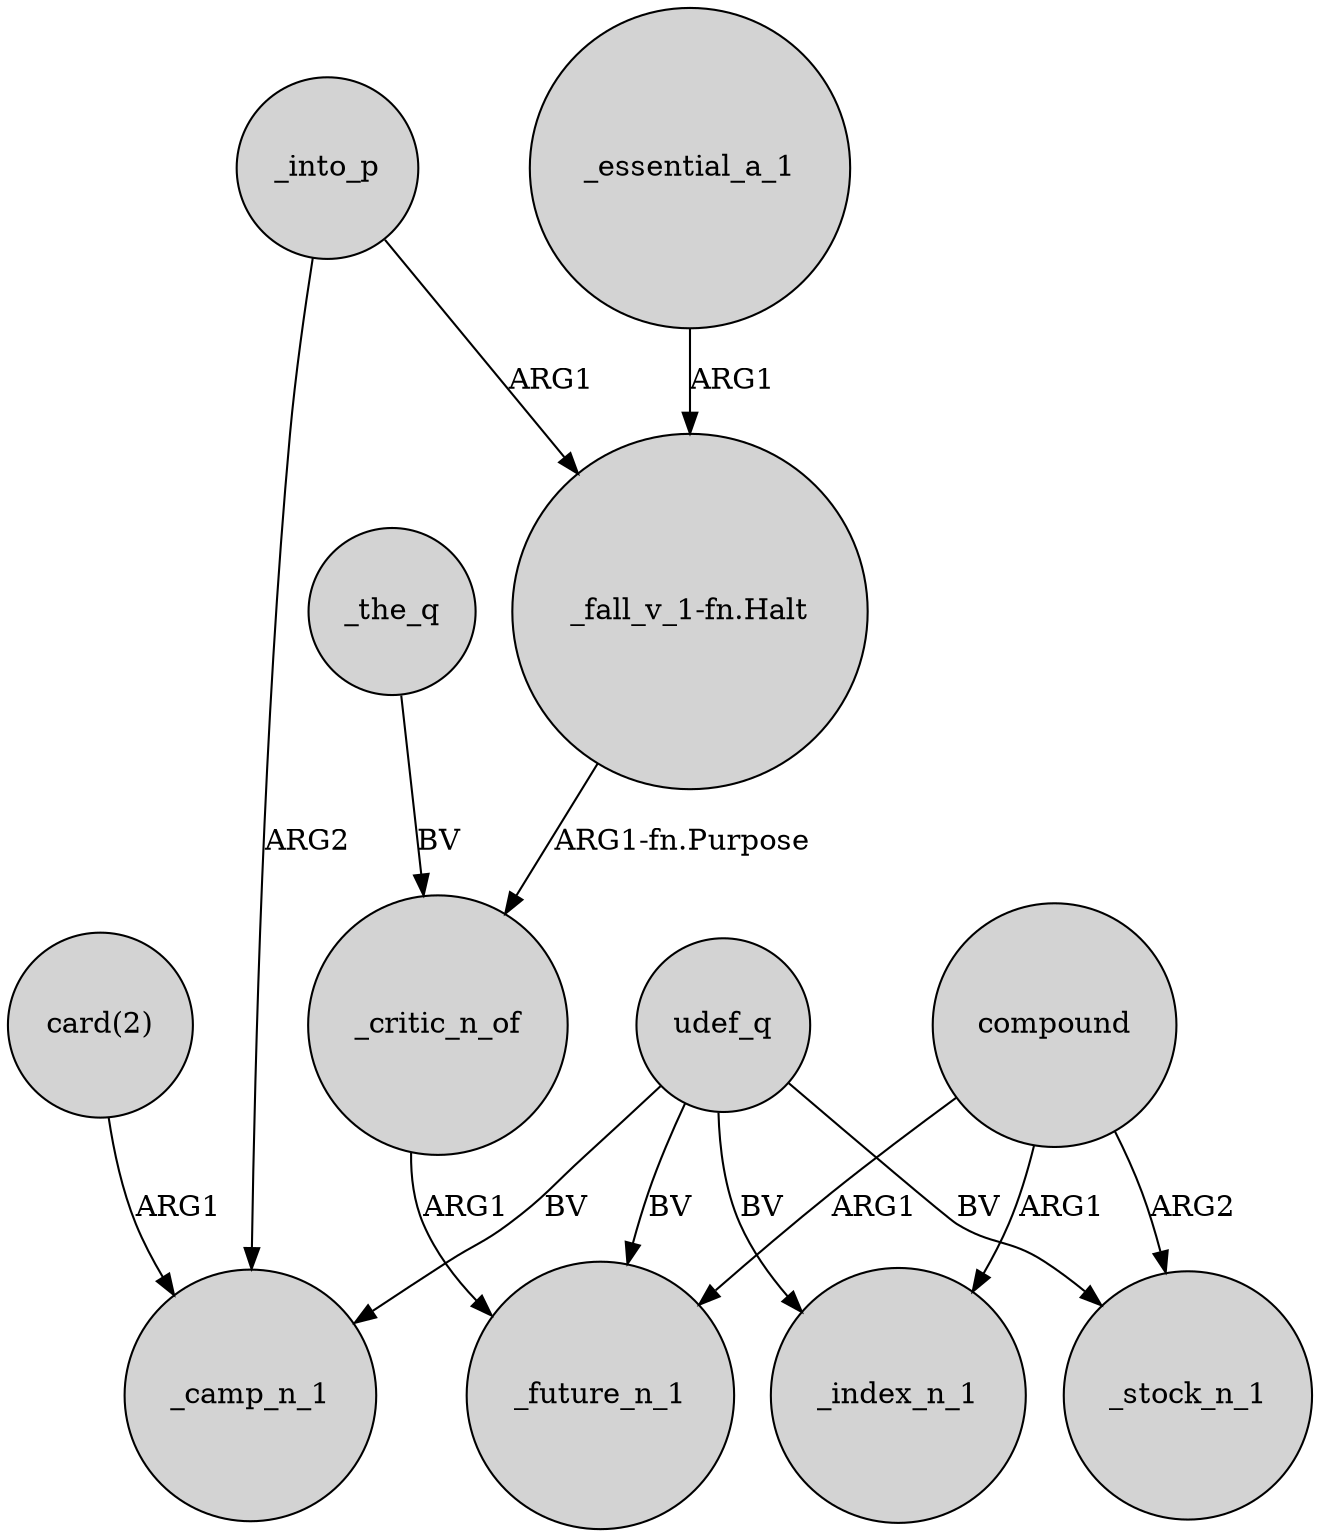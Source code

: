digraph {
	node [shape=circle style=filled]
	_critic_n_of -> _future_n_1 [label=ARG1]
	udef_q -> _index_n_1 [label=BV]
	_essential_a_1 -> "_fall_v_1-fn.Halt" [label=ARG1]
	compound -> _future_n_1 [label=ARG1]
	udef_q -> _future_n_1 [label=BV]
	compound -> _stock_n_1 [label=ARG2]
	_into_p -> _camp_n_1 [label=ARG2]
	"card(2)" -> _camp_n_1 [label=ARG1]
	_the_q -> _critic_n_of [label=BV]
	_into_p -> "_fall_v_1-fn.Halt" [label=ARG1]
	udef_q -> _camp_n_1 [label=BV]
	"_fall_v_1-fn.Halt" -> _critic_n_of [label="ARG1-fn.Purpose"]
	compound -> _index_n_1 [label=ARG1]
	udef_q -> _stock_n_1 [label=BV]
}

